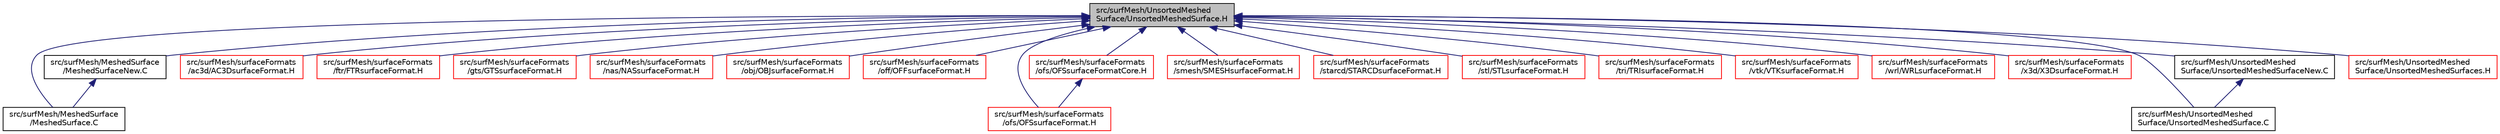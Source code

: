 digraph "src/surfMesh/UnsortedMeshedSurface/UnsortedMeshedSurface.H"
{
  bgcolor="transparent";
  edge [fontname="Helvetica",fontsize="10",labelfontname="Helvetica",labelfontsize="10"];
  node [fontname="Helvetica",fontsize="10",shape=record];
  Node1 [label="src/surfMesh/UnsortedMeshed\lSurface/UnsortedMeshedSurface.H",height=0.2,width=0.4,color="black", fillcolor="grey75", style="filled", fontcolor="black"];
  Node1 -> Node2 [dir="back",color="midnightblue",fontsize="10",style="solid",fontname="Helvetica"];
  Node2 [label="src/surfMesh/MeshedSurface\l/MeshedSurface.C",height=0.2,width=0.4,color="black",URL="$a10051.html"];
  Node1 -> Node3 [dir="back",color="midnightblue",fontsize="10",style="solid",fontname="Helvetica"];
  Node3 [label="src/surfMesh/MeshedSurface\l/MeshedSurfaceNew.C",height=0.2,width=0.4,color="black",URL="$a10055.html"];
  Node3 -> Node2 [dir="back",color="midnightblue",fontsize="10",style="solid",fontname="Helvetica"];
  Node1 -> Node4 [dir="back",color="midnightblue",fontsize="10",style="solid",fontname="Helvetica"];
  Node4 [label="src/surfMesh/surfaceFormats\l/ac3d/AC3DsurfaceFormat.H",height=0.2,width=0.4,color="red",URL="$a10066.html"];
  Node1 -> Node5 [dir="back",color="midnightblue",fontsize="10",style="solid",fontname="Helvetica"];
  Node5 [label="src/surfMesh/surfaceFormats\l/ftr/FTRsurfaceFormat.H",height=0.2,width=0.4,color="red",URL="$a10072.html"];
  Node1 -> Node6 [dir="back",color="midnightblue",fontsize="10",style="solid",fontname="Helvetica"];
  Node6 [label="src/surfMesh/surfaceFormats\l/gts/GTSsurfaceFormat.H",height=0.2,width=0.4,color="red",URL="$a10075.html"];
  Node1 -> Node7 [dir="back",color="midnightblue",fontsize="10",style="solid",fontname="Helvetica"];
  Node7 [label="src/surfMesh/surfaceFormats\l/nas/NASsurfaceFormat.H",height=0.2,width=0.4,color="red",URL="$a10078.html"];
  Node1 -> Node8 [dir="back",color="midnightblue",fontsize="10",style="solid",fontname="Helvetica"];
  Node8 [label="src/surfMesh/surfaceFormats\l/obj/OBJsurfaceFormat.H",height=0.2,width=0.4,color="red",URL="$a10083.html"];
  Node1 -> Node9 [dir="back",color="midnightblue",fontsize="10",style="solid",fontname="Helvetica"];
  Node9 [label="src/surfMesh/surfaceFormats\l/off/OFFsurfaceFormat.H",height=0.2,width=0.4,color="red",URL="$a10086.html"];
  Node1 -> Node10 [dir="back",color="midnightblue",fontsize="10",style="solid",fontname="Helvetica"];
  Node10 [label="src/surfMesh/surfaceFormats\l/ofs/OFSsurfaceFormat.H",height=0.2,width=0.4,color="red",URL="$a10089.html"];
  Node1 -> Node11 [dir="back",color="midnightblue",fontsize="10",style="solid",fontname="Helvetica"];
  Node11 [label="src/surfMesh/surfaceFormats\l/ofs/OFSsurfaceFormatCore.H",height=0.2,width=0.4,color="red",URL="$a10091.html"];
  Node11 -> Node10 [dir="back",color="midnightblue",fontsize="10",style="solid",fontname="Helvetica"];
  Node1 -> Node12 [dir="back",color="midnightblue",fontsize="10",style="solid",fontname="Helvetica"];
  Node12 [label="src/surfMesh/surfaceFormats\l/smesh/SMESHsurfaceFormat.H",height=0.2,width=0.4,color="red",URL="$a10094.html"];
  Node1 -> Node13 [dir="back",color="midnightblue",fontsize="10",style="solid",fontname="Helvetica"];
  Node13 [label="src/surfMesh/surfaceFormats\l/starcd/STARCDsurfaceFormat.H",height=0.2,width=0.4,color="red",URL="$a10097.html"];
  Node1 -> Node14 [dir="back",color="midnightblue",fontsize="10",style="solid",fontname="Helvetica"];
  Node14 [label="src/surfMesh/surfaceFormats\l/stl/STLsurfaceFormat.H",height=0.2,width=0.4,color="red",URL="$a10103.html"];
  Node1 -> Node15 [dir="back",color="midnightblue",fontsize="10",style="solid",fontname="Helvetica"];
  Node15 [label="src/surfMesh/surfaceFormats\l/tri/TRIsurfaceFormat.H",height=0.2,width=0.4,color="red",URL="$a10112.html"];
  Node1 -> Node16 [dir="back",color="midnightblue",fontsize="10",style="solid",fontname="Helvetica"];
  Node16 [label="src/surfMesh/surfaceFormats\l/vtk/VTKsurfaceFormat.H",height=0.2,width=0.4,color="red",URL="$a10117.html"];
  Node1 -> Node17 [dir="back",color="midnightblue",fontsize="10",style="solid",fontname="Helvetica"];
  Node17 [label="src/surfMesh/surfaceFormats\l/wrl/WRLsurfaceFormat.H",height=0.2,width=0.4,color="red",URL="$a10122.html"];
  Node1 -> Node18 [dir="back",color="midnightblue",fontsize="10",style="solid",fontname="Helvetica"];
  Node18 [label="src/surfMesh/surfaceFormats\l/x3d/X3DsurfaceFormat.H",height=0.2,width=0.4,color="red",URL="$a10127.html"];
  Node1 -> Node19 [dir="back",color="midnightblue",fontsize="10",style="solid",fontname="Helvetica"];
  Node19 [label="src/surfMesh/UnsortedMeshed\lSurface/UnsortedMeshedSurface.C",height=0.2,width=0.4,color="black",URL="$a10153.html"];
  Node1 -> Node20 [dir="back",color="midnightblue",fontsize="10",style="solid",fontname="Helvetica"];
  Node20 [label="src/surfMesh/UnsortedMeshed\lSurface/UnsortedMeshedSurfaceNew.C",height=0.2,width=0.4,color="black",URL="$a10155.html"];
  Node20 -> Node19 [dir="back",color="midnightblue",fontsize="10",style="solid",fontname="Helvetica"];
  Node1 -> Node21 [dir="back",color="midnightblue",fontsize="10",style="solid",fontname="Helvetica"];
  Node21 [label="src/surfMesh/UnsortedMeshed\lSurface/UnsortedMeshedSurfaces.H",height=0.2,width=0.4,color="red",URL="$a10157.html"];
}
